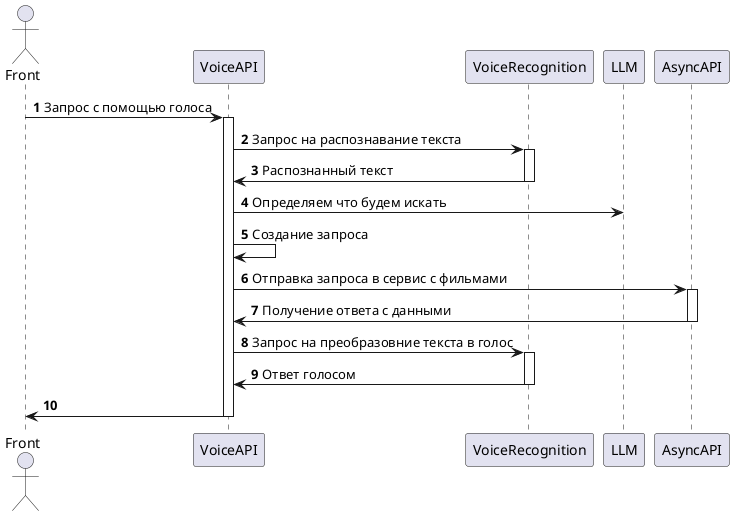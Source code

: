 @startuml

actor Front
participant VoiceAPI
participant VoiceRecognition
participant LLM
participant AsyncAPI

autonumber
Front -> VoiceAPI: Запрос с помощью голоса
activate VoiceAPI

VoiceAPI -> VoiceRecognition: Запрос на распознавание текста
activate VoiceRecognition
VoiceRecognition -> VoiceAPI: Распознанный текст
deactivate
VoiceAPI -> LLM: Определяем что будем искать
VoiceAPI -> VoiceAPI: Создание запроса
VoiceAPI -> AsyncAPI: Отправка запроса в сервис с фильмами
activate AsyncAPI
AsyncAPI -> VoiceAPI: Получение ответа с данными
deactivate
VoiceAPI -> VoiceRecognition: Запрос на преобразовние текста в голос
activate VoiceRecognition
VoiceRecognition -> VoiceAPI: Ответ голосом
deactivate
VoiceAPI -> Front
deactivate
@enduml

